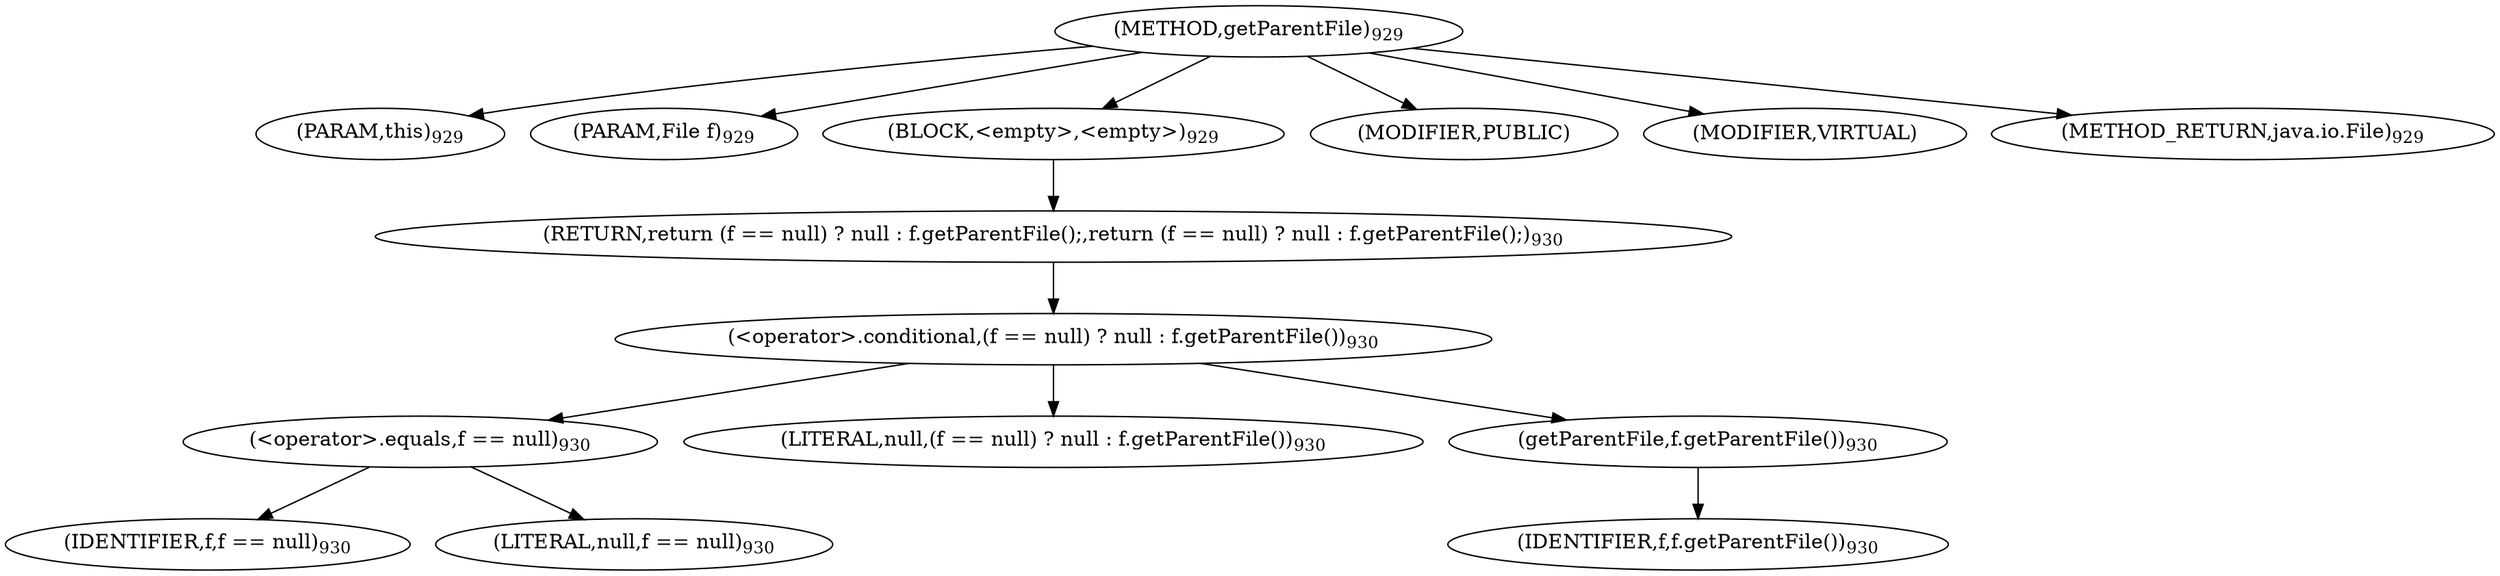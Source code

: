 digraph "getParentFile" {  
"1628" [label = <(METHOD,getParentFile)<SUB>929</SUB>> ]
"1629" [label = <(PARAM,this)<SUB>929</SUB>> ]
"1630" [label = <(PARAM,File f)<SUB>929</SUB>> ]
"1631" [label = <(BLOCK,&lt;empty&gt;,&lt;empty&gt;)<SUB>929</SUB>> ]
"1632" [label = <(RETURN,return (f == null) ? null : f.getParentFile();,return (f == null) ? null : f.getParentFile();)<SUB>930</SUB>> ]
"1633" [label = <(&lt;operator&gt;.conditional,(f == null) ? null : f.getParentFile())<SUB>930</SUB>> ]
"1634" [label = <(&lt;operator&gt;.equals,f == null)<SUB>930</SUB>> ]
"1635" [label = <(IDENTIFIER,f,f == null)<SUB>930</SUB>> ]
"1636" [label = <(LITERAL,null,f == null)<SUB>930</SUB>> ]
"1637" [label = <(LITERAL,null,(f == null) ? null : f.getParentFile())<SUB>930</SUB>> ]
"1638" [label = <(getParentFile,f.getParentFile())<SUB>930</SUB>> ]
"1639" [label = <(IDENTIFIER,f,f.getParentFile())<SUB>930</SUB>> ]
"1640" [label = <(MODIFIER,PUBLIC)> ]
"1641" [label = <(MODIFIER,VIRTUAL)> ]
"1642" [label = <(METHOD_RETURN,java.io.File)<SUB>929</SUB>> ]
  "1628" -> "1629" 
  "1628" -> "1630" 
  "1628" -> "1631" 
  "1628" -> "1640" 
  "1628" -> "1641" 
  "1628" -> "1642" 
  "1631" -> "1632" 
  "1632" -> "1633" 
  "1633" -> "1634" 
  "1633" -> "1637" 
  "1633" -> "1638" 
  "1634" -> "1635" 
  "1634" -> "1636" 
  "1638" -> "1639" 
}
